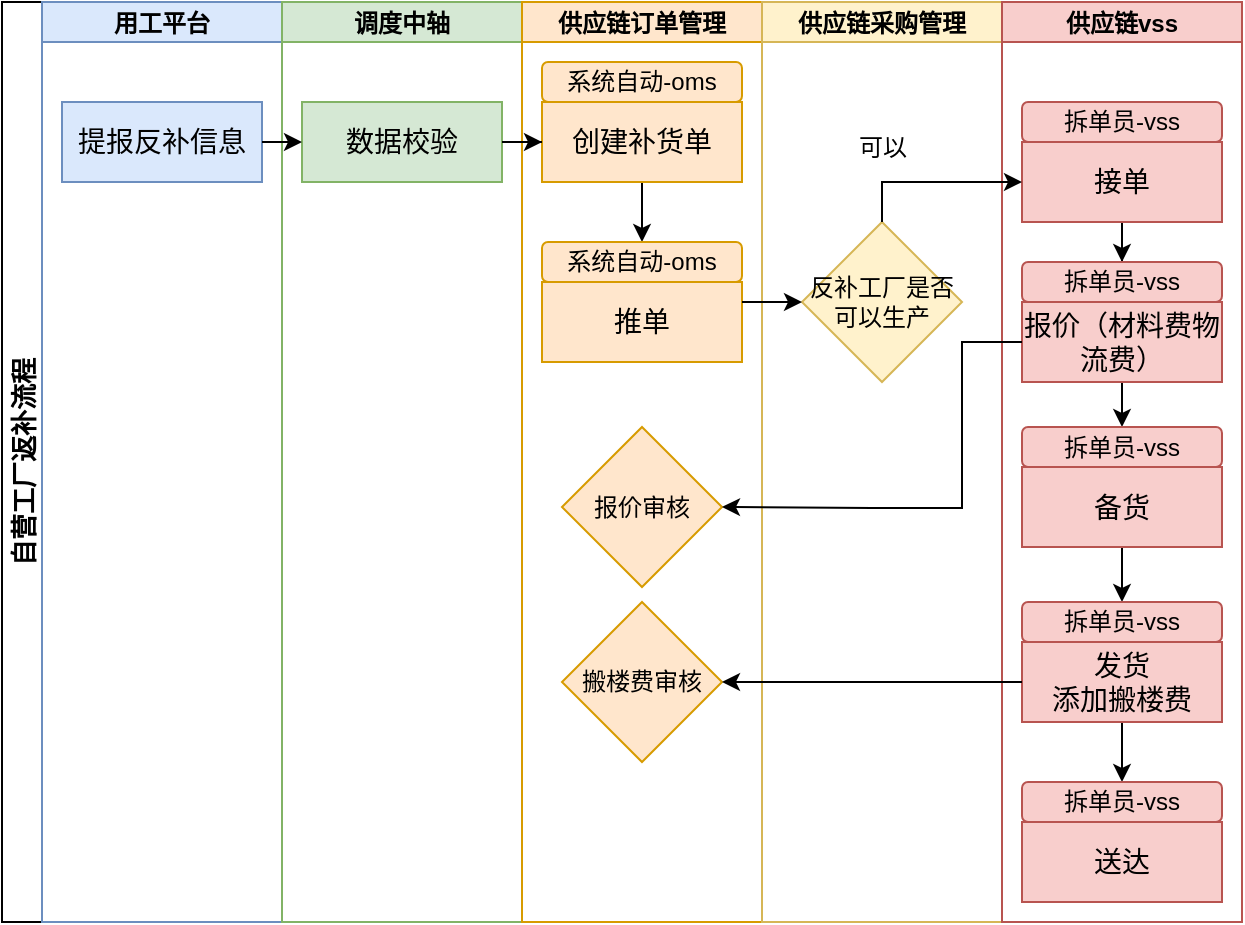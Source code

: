 <mxfile version="24.2.1" type="github">
  <diagram name="第 1 页" id="7E3xg20voF36uwwBsJ15">
    <mxGraphModel dx="1002" dy="535" grid="1" gridSize="10" guides="1" tooltips="1" connect="1" arrows="1" fold="1" page="1" pageScale="1" pageWidth="827" pageHeight="1169" math="0" shadow="0">
      <root>
        <mxCell id="0" />
        <mxCell id="1" parent="0" />
        <mxCell id="Q0NwrmyrNiEeJ_oUR217-1" value="自营工厂返补流程" style="swimlane;childLayout=stackLayout;resizeParent=1;resizeParentMax=0;startSize=20;horizontal=0;horizontalStack=1;fontSize=13;" parent="1" vertex="1">
          <mxGeometry x="280" y="100" width="620" height="460" as="geometry" />
        </mxCell>
        <mxCell id="Q0NwrmyrNiEeJ_oUR217-2" value="用工平台" style="swimlane;startSize=20;fillColor=#dae8fc;strokeColor=#6c8ebf;" parent="Q0NwrmyrNiEeJ_oUR217-1" vertex="1">
          <mxGeometry x="20" width="120" height="460" as="geometry" />
        </mxCell>
        <mxCell id="Q0NwrmyrNiEeJ_oUR217-11" value="&lt;font style=&quot;font-size: 14px;&quot;&gt;提报反补信息&lt;/font&gt;" style="rounded=0;whiteSpace=wrap;html=1;fillColor=#dae8fc;strokeColor=#6c8ebf;" parent="Q0NwrmyrNiEeJ_oUR217-2" vertex="1">
          <mxGeometry x="10" y="50" width="100" height="40" as="geometry" />
        </mxCell>
        <mxCell id="Q0NwrmyrNiEeJ_oUR217-3" value="调度中轴" style="swimlane;startSize=20;fillColor=#d5e8d4;strokeColor=#82b366;" parent="Q0NwrmyrNiEeJ_oUR217-1" vertex="1">
          <mxGeometry x="140" width="120" height="460" as="geometry" />
        </mxCell>
        <mxCell id="Q0NwrmyrNiEeJ_oUR217-13" value="&lt;span style=&quot;font-size: 14px;&quot;&gt;数据校验&lt;/span&gt;" style="rounded=0;whiteSpace=wrap;html=1;fillColor=#d5e8d4;strokeColor=#82b366;" parent="Q0NwrmyrNiEeJ_oUR217-3" vertex="1">
          <mxGeometry x="10" y="50" width="100" height="40" as="geometry" />
        </mxCell>
        <mxCell id="Q0NwrmyrNiEeJ_oUR217-4" value="供应链订单管理" style="swimlane;startSize=20;fillColor=#ffe6cc;strokeColor=#d79b00;" parent="Q0NwrmyrNiEeJ_oUR217-1" vertex="1">
          <mxGeometry x="260" width="120" height="460" as="geometry" />
        </mxCell>
        <mxCell id="NyWuPYY11Cj3TrGlAClr-5" style="edgeStyle=orthogonalEdgeStyle;rounded=0;orthogonalLoop=1;jettySize=auto;html=1;exitX=0.5;exitY=1;exitDx=0;exitDy=0;entryX=0.5;entryY=0;entryDx=0;entryDy=0;" edge="1" parent="Q0NwrmyrNiEeJ_oUR217-4" source="Q0NwrmyrNiEeJ_oUR217-14" target="Q0NwrmyrNiEeJ_oUR217-17">
          <mxGeometry relative="1" as="geometry" />
        </mxCell>
        <mxCell id="Q0NwrmyrNiEeJ_oUR217-14" value="&lt;span style=&quot;font-size: 14px;&quot;&gt;创建补货单&lt;/span&gt;" style="rounded=0;whiteSpace=wrap;html=1;fillColor=#ffe6cc;strokeColor=#d79b00;" parent="Q0NwrmyrNiEeJ_oUR217-4" vertex="1">
          <mxGeometry x="10" y="50" width="100" height="40" as="geometry" />
        </mxCell>
        <mxCell id="Q0NwrmyrNiEeJ_oUR217-15" value="&lt;span style=&quot;font-size: 14px;&quot;&gt;推单&lt;/span&gt;" style="rounded=0;whiteSpace=wrap;html=1;fillColor=#ffe6cc;strokeColor=#d79b00;" parent="Q0NwrmyrNiEeJ_oUR217-4" vertex="1">
          <mxGeometry x="10" y="140" width="100" height="40" as="geometry" />
        </mxCell>
        <mxCell id="Q0NwrmyrNiEeJ_oUR217-17" value="系统自动-oms" style="rounded=1;whiteSpace=wrap;html=1;fillColor=#ffe6cc;strokeColor=#d79b00;" parent="Q0NwrmyrNiEeJ_oUR217-4" vertex="1">
          <mxGeometry x="10" y="120" width="100" height="20" as="geometry" />
        </mxCell>
        <mxCell id="Q0NwrmyrNiEeJ_oUR217-18" value="系统自动-oms" style="rounded=1;whiteSpace=wrap;html=1;glass=0;fillColor=#ffe6cc;strokeColor=#d79b00;" parent="Q0NwrmyrNiEeJ_oUR217-4" vertex="1">
          <mxGeometry x="10" y="30" width="100" height="20" as="geometry" />
        </mxCell>
        <mxCell id="Q0NwrmyrNiEeJ_oUR217-29" value="报价审核" style="rhombus;whiteSpace=wrap;html=1;fillColor=#ffe6cc;strokeColor=#d79b00;" parent="Q0NwrmyrNiEeJ_oUR217-4" vertex="1">
          <mxGeometry x="20" y="212.5" width="80" height="80" as="geometry" />
        </mxCell>
        <mxCell id="NyWuPYY11Cj3TrGlAClr-7" value="搬楼费审核" style="rhombus;whiteSpace=wrap;html=1;fillColor=#ffe6cc;strokeColor=#d79b00;" vertex="1" parent="Q0NwrmyrNiEeJ_oUR217-4">
          <mxGeometry x="20" y="300" width="80" height="80" as="geometry" />
        </mxCell>
        <mxCell id="Q0NwrmyrNiEeJ_oUR217-5" value="供应链采购管理" style="swimlane;startSize=20;fillColor=#fff2cc;strokeColor=#d6b656;" parent="Q0NwrmyrNiEeJ_oUR217-1" vertex="1">
          <mxGeometry x="380" width="120" height="460" as="geometry" />
        </mxCell>
        <mxCell id="Q0NwrmyrNiEeJ_oUR217-23" value="反补工厂是否可以生产" style="rhombus;whiteSpace=wrap;html=1;fillColor=#fff2cc;strokeColor=#d6b656;" parent="Q0NwrmyrNiEeJ_oUR217-5" vertex="1">
          <mxGeometry x="20" y="110" width="80" height="80" as="geometry" />
        </mxCell>
        <mxCell id="Q0NwrmyrNiEeJ_oUR217-6" value="供应链vss" style="swimlane;startSize=20;fillColor=#f8cecc;strokeColor=#b85450;" parent="Q0NwrmyrNiEeJ_oUR217-1" vertex="1">
          <mxGeometry x="500" width="120" height="460" as="geometry" />
        </mxCell>
        <mxCell id="NyWuPYY11Cj3TrGlAClr-12" style="edgeStyle=orthogonalEdgeStyle;rounded=0;orthogonalLoop=1;jettySize=auto;html=1;exitX=0.5;exitY=1;exitDx=0;exitDy=0;" edge="1" parent="Q0NwrmyrNiEeJ_oUR217-6" source="Q0NwrmyrNiEeJ_oUR217-25" target="Q0NwrmyrNiEeJ_oUR217-28">
          <mxGeometry relative="1" as="geometry" />
        </mxCell>
        <mxCell id="Q0NwrmyrNiEeJ_oUR217-25" value="&lt;span style=&quot;font-size: 14px;&quot;&gt;接单&lt;/span&gt;" style="rounded=0;whiteSpace=wrap;html=1;fillColor=#f8cecc;strokeColor=#b85450;" parent="Q0NwrmyrNiEeJ_oUR217-6" vertex="1">
          <mxGeometry x="10" y="70" width="100" height="40" as="geometry" />
        </mxCell>
        <mxCell id="Q0NwrmyrNiEeJ_oUR217-26" value="拆单员-vss" style="rounded=1;whiteSpace=wrap;html=1;fillColor=#f8cecc;strokeColor=#b85450;" parent="Q0NwrmyrNiEeJ_oUR217-6" vertex="1">
          <mxGeometry x="10" y="50" width="100" height="20" as="geometry" />
        </mxCell>
        <mxCell id="NyWuPYY11Cj3TrGlAClr-14" style="edgeStyle=orthogonalEdgeStyle;rounded=0;orthogonalLoop=1;jettySize=auto;html=1;exitX=0.5;exitY=1;exitDx=0;exitDy=0;" edge="1" parent="Q0NwrmyrNiEeJ_oUR217-6" source="Q0NwrmyrNiEeJ_oUR217-27" target="Q0NwrmyrNiEeJ_oUR217-31">
          <mxGeometry relative="1" as="geometry" />
        </mxCell>
        <mxCell id="Q0NwrmyrNiEeJ_oUR217-27" value="&lt;span style=&quot;font-size: 14px;&quot;&gt;报价（材料费物流费）&lt;/span&gt;" style="rounded=0;whiteSpace=wrap;html=1;fillColor=#f8cecc;strokeColor=#b85450;" parent="Q0NwrmyrNiEeJ_oUR217-6" vertex="1">
          <mxGeometry x="10" y="150" width="100" height="40" as="geometry" />
        </mxCell>
        <mxCell id="Q0NwrmyrNiEeJ_oUR217-28" value="拆单员-vss" style="rounded=1;whiteSpace=wrap;html=1;fillColor=#f8cecc;strokeColor=#b85450;" parent="Q0NwrmyrNiEeJ_oUR217-6" vertex="1">
          <mxGeometry x="10" y="130" width="100" height="20" as="geometry" />
        </mxCell>
        <mxCell id="NyWuPYY11Cj3TrGlAClr-15" style="edgeStyle=orthogonalEdgeStyle;rounded=0;orthogonalLoop=1;jettySize=auto;html=1;exitX=0.5;exitY=1;exitDx=0;exitDy=0;" edge="1" parent="Q0NwrmyrNiEeJ_oUR217-6" source="Q0NwrmyrNiEeJ_oUR217-30" target="Q0NwrmyrNiEeJ_oUR217-33">
          <mxGeometry relative="1" as="geometry" />
        </mxCell>
        <mxCell id="Q0NwrmyrNiEeJ_oUR217-30" value="&lt;span style=&quot;font-size: 14px;&quot;&gt;备货&lt;/span&gt;" style="rounded=0;whiteSpace=wrap;html=1;fillColor=#f8cecc;strokeColor=#b85450;" parent="Q0NwrmyrNiEeJ_oUR217-6" vertex="1">
          <mxGeometry x="10" y="232.5" width="100" height="40" as="geometry" />
        </mxCell>
        <mxCell id="Q0NwrmyrNiEeJ_oUR217-31" value="拆单员-vss" style="rounded=1;whiteSpace=wrap;html=1;fillColor=#f8cecc;strokeColor=#b85450;" parent="Q0NwrmyrNiEeJ_oUR217-6" vertex="1">
          <mxGeometry x="10" y="212.5" width="100" height="20" as="geometry" />
        </mxCell>
        <mxCell id="NyWuPYY11Cj3TrGlAClr-16" style="edgeStyle=orthogonalEdgeStyle;rounded=0;orthogonalLoop=1;jettySize=auto;html=1;exitX=0.5;exitY=1;exitDx=0;exitDy=0;entryX=0.5;entryY=0;entryDx=0;entryDy=0;" edge="1" parent="Q0NwrmyrNiEeJ_oUR217-6" source="Q0NwrmyrNiEeJ_oUR217-32" target="Q0NwrmyrNiEeJ_oUR217-41">
          <mxGeometry relative="1" as="geometry" />
        </mxCell>
        <mxCell id="Q0NwrmyrNiEeJ_oUR217-32" value="&lt;span style=&quot;font-size: 14px;&quot;&gt;发货&lt;/span&gt;&lt;div&gt;&lt;span style=&quot;font-size: 14px;&quot;&gt;添加搬楼费&lt;/span&gt;&lt;/div&gt;" style="rounded=0;whiteSpace=wrap;html=1;fillColor=#f8cecc;strokeColor=#b85450;" parent="Q0NwrmyrNiEeJ_oUR217-6" vertex="1">
          <mxGeometry x="10" y="320" width="100" height="40" as="geometry" />
        </mxCell>
        <mxCell id="Q0NwrmyrNiEeJ_oUR217-33" value="拆单员-vss" style="rounded=1;whiteSpace=wrap;html=1;fillColor=#f8cecc;strokeColor=#b85450;" parent="Q0NwrmyrNiEeJ_oUR217-6" vertex="1">
          <mxGeometry x="10" y="300" width="100" height="20" as="geometry" />
        </mxCell>
        <mxCell id="Q0NwrmyrNiEeJ_oUR217-40" value="&lt;span style=&quot;font-size: 14px;&quot;&gt;送达&lt;/span&gt;" style="rounded=0;whiteSpace=wrap;html=1;fillColor=#f8cecc;strokeColor=#b85450;" parent="Q0NwrmyrNiEeJ_oUR217-6" vertex="1">
          <mxGeometry x="10" y="410" width="100" height="40" as="geometry" />
        </mxCell>
        <mxCell id="Q0NwrmyrNiEeJ_oUR217-41" value="拆单员-vss" style="rounded=1;whiteSpace=wrap;html=1;fillColor=#f8cecc;strokeColor=#b85450;" parent="Q0NwrmyrNiEeJ_oUR217-6" vertex="1">
          <mxGeometry x="10" y="390" width="100" height="20" as="geometry" />
        </mxCell>
        <mxCell id="NyWuPYY11Cj3TrGlAClr-1" style="edgeStyle=orthogonalEdgeStyle;rounded=0;orthogonalLoop=1;jettySize=auto;html=1;exitX=1;exitY=0.25;exitDx=0;exitDy=0;" edge="1" parent="Q0NwrmyrNiEeJ_oUR217-1" source="Q0NwrmyrNiEeJ_oUR217-15" target="Q0NwrmyrNiEeJ_oUR217-23">
          <mxGeometry relative="1" as="geometry" />
        </mxCell>
        <mxCell id="NyWuPYY11Cj3TrGlAClr-3" style="edgeStyle=orthogonalEdgeStyle;rounded=0;orthogonalLoop=1;jettySize=auto;html=1;exitX=0.5;exitY=0;exitDx=0;exitDy=0;" edge="1" parent="Q0NwrmyrNiEeJ_oUR217-1" source="Q0NwrmyrNiEeJ_oUR217-23" target="Q0NwrmyrNiEeJ_oUR217-25">
          <mxGeometry relative="1" as="geometry" />
        </mxCell>
        <mxCell id="NyWuPYY11Cj3TrGlAClr-9" style="edgeStyle=orthogonalEdgeStyle;rounded=0;orthogonalLoop=1;jettySize=auto;html=1;exitX=0;exitY=0.5;exitDx=0;exitDy=0;entryX=1;entryY=0.5;entryDx=0;entryDy=0;" edge="1" parent="Q0NwrmyrNiEeJ_oUR217-1" source="Q0NwrmyrNiEeJ_oUR217-32" target="NyWuPYY11Cj3TrGlAClr-7">
          <mxGeometry relative="1" as="geometry" />
        </mxCell>
        <mxCell id="NyWuPYY11Cj3TrGlAClr-11" style="edgeStyle=orthogonalEdgeStyle;rounded=0;orthogonalLoop=1;jettySize=auto;html=1;exitX=0;exitY=0.5;exitDx=0;exitDy=0;entryX=1;entryY=0.5;entryDx=0;entryDy=0;" edge="1" parent="Q0NwrmyrNiEeJ_oUR217-1" source="Q0NwrmyrNiEeJ_oUR217-27" target="Q0NwrmyrNiEeJ_oUR217-29">
          <mxGeometry relative="1" as="geometry">
            <Array as="points">
              <mxPoint x="480" y="170" />
              <mxPoint x="480" y="253" />
              <mxPoint x="435" y="253" />
            </Array>
          </mxGeometry>
        </mxCell>
        <mxCell id="NyWuPYY11Cj3TrGlAClr-20" style="edgeStyle=orthogonalEdgeStyle;rounded=0;orthogonalLoop=1;jettySize=auto;html=1;exitX=1;exitY=0.5;exitDx=0;exitDy=0;entryX=0;entryY=0.5;entryDx=0;entryDy=0;" edge="1" parent="Q0NwrmyrNiEeJ_oUR217-1" source="Q0NwrmyrNiEeJ_oUR217-11" target="Q0NwrmyrNiEeJ_oUR217-13">
          <mxGeometry relative="1" as="geometry" />
        </mxCell>
        <mxCell id="NyWuPYY11Cj3TrGlAClr-21" style="edgeStyle=orthogonalEdgeStyle;rounded=0;orthogonalLoop=1;jettySize=auto;html=1;exitX=1;exitY=0.5;exitDx=0;exitDy=0;" edge="1" parent="Q0NwrmyrNiEeJ_oUR217-1" source="Q0NwrmyrNiEeJ_oUR217-13" target="Q0NwrmyrNiEeJ_oUR217-14">
          <mxGeometry relative="1" as="geometry" />
        </mxCell>
        <mxCell id="NyWuPYY11Cj3TrGlAClr-4" value="可以" style="text;html=1;align=center;verticalAlign=middle;resizable=0;points=[];autosize=1;strokeColor=none;fillColor=none;" vertex="1" parent="1">
          <mxGeometry x="695" y="158" width="50" height="30" as="geometry" />
        </mxCell>
      </root>
    </mxGraphModel>
  </diagram>
</mxfile>
